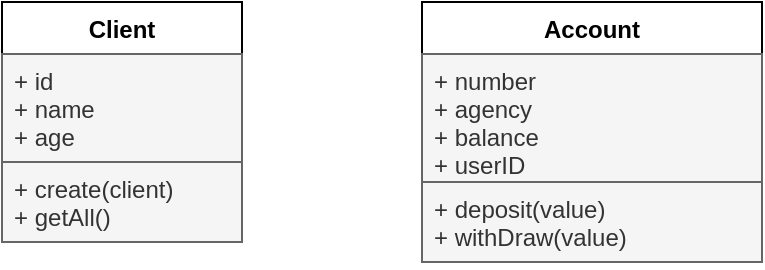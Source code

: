 <mxfile>
    <diagram id="9uWIt9uquGJih06aoAgQ" name="Page-1">
        <mxGraphModel dx="692" dy="360" grid="1" gridSize="10" guides="1" tooltips="1" connect="1" arrows="1" fold="1" page="1" pageScale="1" pageWidth="850" pageHeight="1100" math="0" shadow="0">
            <root>
                <mxCell id="0"/>
                <mxCell id="1" parent="0"/>
                <mxCell id="2" value="Client" style="swimlane;fontStyle=1;align=center;verticalAlign=top;childLayout=stackLayout;horizontal=1;startSize=26;horizontalStack=0;resizeParent=1;resizeParentMax=0;resizeLast=0;collapsible=1;marginBottom=0;" vertex="1" parent="1">
                    <mxGeometry x="110" y="70" width="120" height="80" as="geometry"/>
                </mxCell>
                <mxCell id="3" value="+ id&#10;+ name&#10;+ age" style="text;align=left;verticalAlign=top;spacingLeft=4;spacingRight=4;overflow=hidden;rotatable=0;points=[[0,0.5],[1,0.5]];portConstraint=eastwest;fillColor=#f5f5f5;fontColor=#333333;strokeColor=#666666;" vertex="1" parent="2">
                    <mxGeometry y="26" width="120" height="54" as="geometry"/>
                </mxCell>
                <mxCell id="4" value="Account" style="swimlane;fontStyle=1;align=center;verticalAlign=top;childLayout=stackLayout;horizontal=1;startSize=26;horizontalStack=0;resizeParent=1;resizeParentMax=0;resizeLast=0;collapsible=1;marginBottom=0;" vertex="1" parent="1">
                    <mxGeometry x="320" y="70" width="170" height="130" as="geometry"/>
                </mxCell>
                <mxCell id="5" value="+ number&#10;+ agency&#10;+ balance&#10;+ userID" style="text;align=left;verticalAlign=top;spacingLeft=4;spacingRight=4;overflow=hidden;rotatable=0;points=[[0,0.5],[1,0.5]];portConstraint=eastwest;fillColor=#f5f5f5;fontColor=#333333;strokeColor=#666666;" vertex="1" parent="4">
                    <mxGeometry y="26" width="170" height="64" as="geometry"/>
                </mxCell>
                <mxCell id="6" value="+ deposit(value)&#10;+ withDraw(value)" style="text;strokeColor=#666666;fillColor=#f5f5f5;align=left;verticalAlign=top;spacingLeft=4;spacingRight=4;overflow=hidden;rotatable=0;points=[[0,0.5],[1,0.5]];portConstraint=eastwest;fontColor=#333333;" vertex="1" parent="4">
                    <mxGeometry y="90" width="170" height="40" as="geometry"/>
                </mxCell>
                <mxCell id="7" value="+ create(client)&#10;+ getAll()" style="text;strokeColor=#666666;fillColor=#f5f5f5;align=left;verticalAlign=top;spacingLeft=4;spacingRight=4;overflow=hidden;rotatable=0;points=[[0,0.5],[1,0.5]];portConstraint=eastwest;fontColor=#333333;" vertex="1" parent="1">
                    <mxGeometry x="110" y="150" width="120" height="40" as="geometry"/>
                </mxCell>
            </root>
        </mxGraphModel>
    </diagram>
</mxfile>